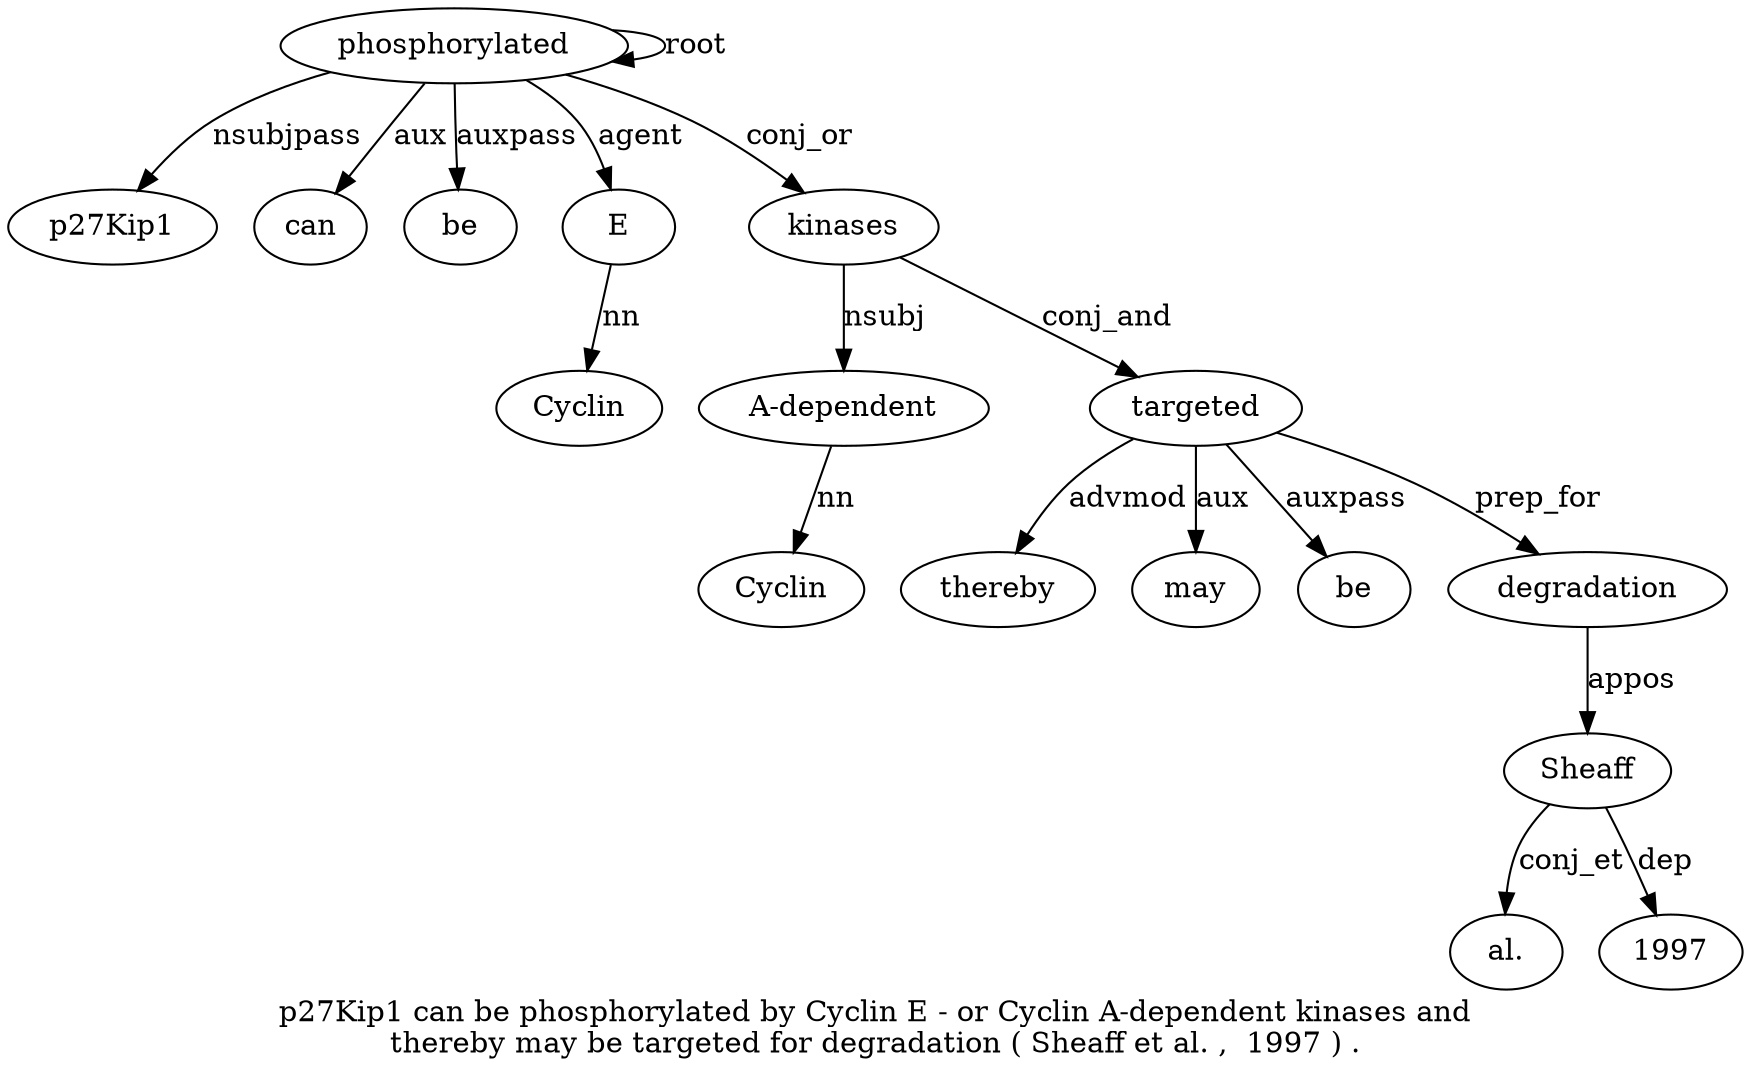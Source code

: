 digraph "p27Kip1 can be phosphorylated by Cyclin E - or Cyclin A-dependent kinases and thereby may be targeted for degradation ( Sheaff et al. ,  1997 ) ." {
label="p27Kip1 can be phosphorylated by Cyclin E - or Cyclin A-dependent kinases and
thereby may be targeted for degradation ( Sheaff et al. ,  1997 ) .";
phosphorylated4 [style=filled, fillcolor=white, label=phosphorylated];
p27Kip1 [style=filled, fillcolor=white, label=p27Kip1];
phosphorylated4 -> p27Kip1  [label=nsubjpass];
can2 [style=filled, fillcolor=white, label=can];
phosphorylated4 -> can2  [label=aux];
be3 [style=filled, fillcolor=white, label=be];
phosphorylated4 -> be3  [label=auxpass];
phosphorylated4 -> phosphorylated4  [label=root];
E7 [style=filled, fillcolor=white, label=E];
Cyclin6 [style=filled, fillcolor=white, label=Cyclin];
E7 -> Cyclin6  [label=nn];
phosphorylated4 -> E7  [label=agent];
"A-dependent11" [style=filled, fillcolor=white, label="A-dependent"];
Cyclin10 [style=filled, fillcolor=white, label=Cyclin];
"A-dependent11" -> Cyclin10  [label=nn];
kinases12 [style=filled, fillcolor=white, label=kinases];
kinases12 -> "A-dependent11"  [label=nsubj];
phosphorylated4 -> kinases12  [label=conj_or];
targeted17 [style=filled, fillcolor=white, label=targeted];
thereby14 [style=filled, fillcolor=white, label=thereby];
targeted17 -> thereby14  [label=advmod];
may15 [style=filled, fillcolor=white, label=may];
targeted17 -> may15  [label=aux];
be16 [style=filled, fillcolor=white, label=be];
targeted17 -> be16  [label=auxpass];
kinases12 -> targeted17  [label=conj_and];
degradation19 [style=filled, fillcolor=white, label=degradation];
targeted17 -> degradation19  [label=prep_for];
Sheaff21 [style=filled, fillcolor=white, label=Sheaff];
degradation19 -> Sheaff21  [label=appos];
"al.23" [style=filled, fillcolor=white, label="al."];
Sheaff21 -> "al.23"  [label=conj_et];
199725 [style=filled, fillcolor=white, label=1997];
Sheaff21 -> 199725  [label=dep];
}
